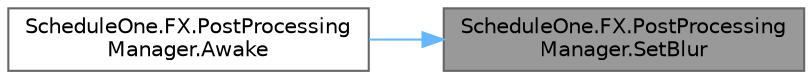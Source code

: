 digraph "ScheduleOne.FX.PostProcessingManager.SetBlur"
{
 // LATEX_PDF_SIZE
  bgcolor="transparent";
  edge [fontname=Helvetica,fontsize=10,labelfontname=Helvetica,labelfontsize=10];
  node [fontname=Helvetica,fontsize=10,shape=box,height=0.2,width=0.4];
  rankdir="RL";
  Node1 [id="Node000001",label="ScheduleOne.FX.PostProcessing\lManager.SetBlur",height=0.2,width=0.4,color="gray40", fillcolor="grey60", style="filled", fontcolor="black",tooltip=" "];
  Node1 -> Node2 [id="edge1_Node000001_Node000002",dir="back",color="steelblue1",style="solid",tooltip=" "];
  Node2 [id="Node000002",label="ScheduleOne.FX.PostProcessing\lManager.Awake",height=0.2,width=0.4,color="grey40", fillcolor="white", style="filled",URL="$class_schedule_one_1_1_f_x_1_1_post_processing_manager.html#a40f7f9f7730b4222fc47a12e0ddc1e8a",tooltip=" "];
}
